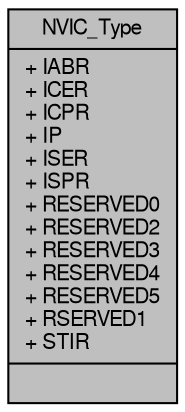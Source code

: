 digraph "NVIC_Type"
{
  edge [fontname="FreeSans",fontsize="10",labelfontname="FreeSans",labelfontsize="10"];
  node [fontname="FreeSans",fontsize="10",shape=record];
  Node1 [label="{NVIC_Type\n|+ IABR\l+ ICER\l+ ICPR\l+ IP\l+ ISER\l+ ISPR\l+ RESERVED0\l+ RESERVED2\l+ RESERVED3\l+ RESERVED4\l+ RESERVED5\l+ RSERVED1\l+ STIR\l|}",height=0.2,width=0.4,color="black", fillcolor="grey75", style="filled", fontcolor="black"];
}

